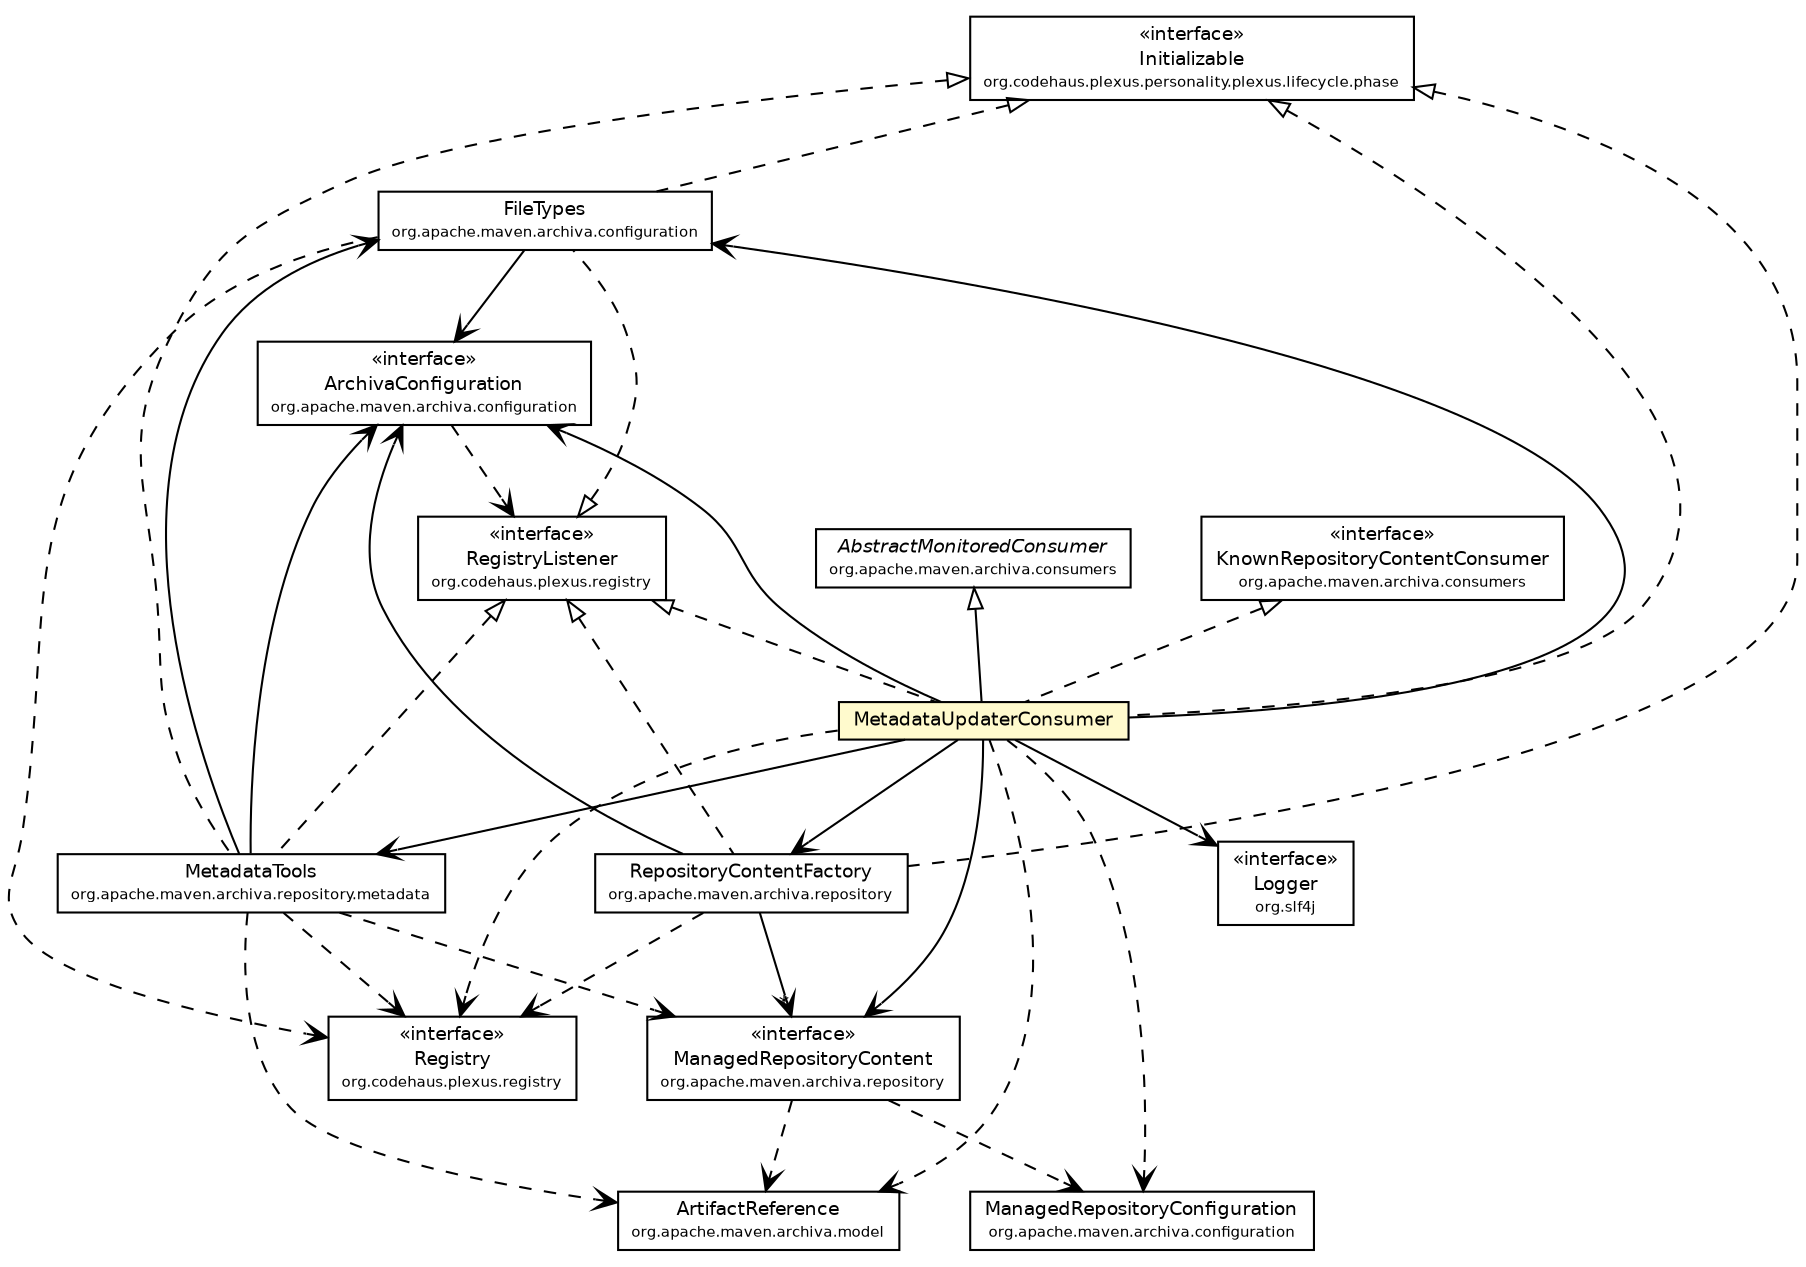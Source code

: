 #!/usr/local/bin/dot
#
# Class diagram 
# Generated by UmlGraph version 4.6 (http://www.spinellis.gr/sw/umlgraph)
#

digraph G {
	edge [fontname="Helvetica",fontsize=10,labelfontname="Helvetica",labelfontsize=10];
	node [fontname="Helvetica",fontsize=10,shape=plaintext];
	// org.apache.maven.archiva.configuration.FileTypes
	c77912 [label=<<table border="0" cellborder="1" cellspacing="0" cellpadding="2" port="p" href="../../configuration/FileTypes.html">
		<tr><td><table border="0" cellspacing="0" cellpadding="1">
			<tr><td> FileTypes </td></tr>
			<tr><td><font point-size="7.0"> org.apache.maven.archiva.configuration </font></td></tr>
		</table></td></tr>
		</table>>, fontname="Helvetica", fontcolor="black", fontsize=9.0];
	// org.apache.maven.archiva.configuration.ArchivaConfiguration
	c77918 [label=<<table border="0" cellborder="1" cellspacing="0" cellpadding="2" port="p" href="../../configuration/ArchivaConfiguration.html">
		<tr><td><table border="0" cellspacing="0" cellpadding="1">
			<tr><td> &laquo;interface&raquo; </td></tr>
			<tr><td> ArchivaConfiguration </td></tr>
			<tr><td><font point-size="7.0"> org.apache.maven.archiva.configuration </font></td></tr>
		</table></td></tr>
		</table>>, fontname="Helvetica", fontcolor="black", fontsize=9.0];
	// org.apache.maven.archiva.consumers.KnownRepositoryContentConsumer
	c77927 [label=<<table border="0" cellborder="1" cellspacing="0" cellpadding="2" port="p" href="../KnownRepositoryContentConsumer.html">
		<tr><td><table border="0" cellspacing="0" cellpadding="1">
			<tr><td> &laquo;interface&raquo; </td></tr>
			<tr><td> KnownRepositoryContentConsumer </td></tr>
			<tr><td><font point-size="7.0"> org.apache.maven.archiva.consumers </font></td></tr>
		</table></td></tr>
		</table>>, fontname="Helvetica", fontcolor="black", fontsize=9.0];
	// org.apache.maven.archiva.consumers.AbstractMonitoredConsumer
	c77932 [label=<<table border="0" cellborder="1" cellspacing="0" cellpadding="2" port="p" href="../AbstractMonitoredConsumer.html">
		<tr><td><table border="0" cellspacing="0" cellpadding="1">
			<tr><td><font face="Helvetica-Oblique"> AbstractMonitoredConsumer </font></td></tr>
			<tr><td><font point-size="7.0"> org.apache.maven.archiva.consumers </font></td></tr>
		</table></td></tr>
		</table>>, fontname="Helvetica", fontcolor="black", fontsize=9.0];
	// org.apache.maven.archiva.repository.RepositoryContentFactory
	c77979 [label=<<table border="0" cellborder="1" cellspacing="0" cellpadding="2" port="p" href="../../repository/RepositoryContentFactory.html">
		<tr><td><table border="0" cellspacing="0" cellpadding="1">
			<tr><td> RepositoryContentFactory </td></tr>
			<tr><td><font point-size="7.0"> org.apache.maven.archiva.repository </font></td></tr>
		</table></td></tr>
		</table>>, fontname="Helvetica", fontcolor="black", fontsize=9.0];
	// org.apache.maven.archiva.repository.ManagedRepositoryContent
	c77981 [label=<<table border="0" cellborder="1" cellspacing="0" cellpadding="2" port="p" href="../../repository/ManagedRepositoryContent.html">
		<tr><td><table border="0" cellspacing="0" cellpadding="1">
			<tr><td> &laquo;interface&raquo; </td></tr>
			<tr><td> ManagedRepositoryContent </td></tr>
			<tr><td><font point-size="7.0"> org.apache.maven.archiva.repository </font></td></tr>
		</table></td></tr>
		</table>>, fontname="Helvetica", fontcolor="black", fontsize=9.0];
	// org.apache.maven.archiva.repository.metadata.MetadataTools
	c77990 [label=<<table border="0" cellborder="1" cellspacing="0" cellpadding="2" port="p" href="../../repository/metadata/MetadataTools.html">
		<tr><td><table border="0" cellspacing="0" cellpadding="1">
			<tr><td> MetadataTools </td></tr>
			<tr><td><font point-size="7.0"> org.apache.maven.archiva.repository.metadata </font></td></tr>
		</table></td></tr>
		</table>>, fontname="Helvetica", fontcolor="black", fontsize=9.0];
	// org.apache.maven.archiva.consumers.core.MetadataUpdaterConsumer
	c78019 [label=<<table border="0" cellborder="1" cellspacing="0" cellpadding="2" port="p" bgcolor="lemonChiffon" href="./MetadataUpdaterConsumer.html">
		<tr><td><table border="0" cellspacing="0" cellpadding="1">
			<tr><td> MetadataUpdaterConsumer </td></tr>
		</table></td></tr>
		</table>>, fontname="Helvetica", fontcolor="black", fontsize=9.0];
	//org.apache.maven.archiva.configuration.FileTypes implements org.codehaus.plexus.personality.plexus.lifecycle.phase.Initializable
	c78257:p -> c77912:p [dir=back,arrowtail=empty,style=dashed];
	//org.apache.maven.archiva.configuration.FileTypes implements org.codehaus.plexus.registry.RegistryListener
	c78258:p -> c77912:p [dir=back,arrowtail=empty,style=dashed];
	//org.apache.maven.archiva.repository.RepositoryContentFactory implements org.codehaus.plexus.registry.RegistryListener
	c78258:p -> c77979:p [dir=back,arrowtail=empty,style=dashed];
	//org.apache.maven.archiva.repository.RepositoryContentFactory implements org.codehaus.plexus.personality.plexus.lifecycle.phase.Initializable
	c78257:p -> c77979:p [dir=back,arrowtail=empty,style=dashed];
	//org.apache.maven.archiva.repository.metadata.MetadataTools implements org.codehaus.plexus.registry.RegistryListener
	c78258:p -> c77990:p [dir=back,arrowtail=empty,style=dashed];
	//org.apache.maven.archiva.repository.metadata.MetadataTools implements org.codehaus.plexus.personality.plexus.lifecycle.phase.Initializable
	c78257:p -> c77990:p [dir=back,arrowtail=empty,style=dashed];
	//org.apache.maven.archiva.consumers.core.MetadataUpdaterConsumer extends org.apache.maven.archiva.consumers.AbstractMonitoredConsumer
	c77932:p -> c78019:p [dir=back,arrowtail=empty];
	//org.apache.maven.archiva.consumers.core.MetadataUpdaterConsumer implements org.apache.maven.archiva.consumers.KnownRepositoryContentConsumer
	c77927:p -> c78019:p [dir=back,arrowtail=empty,style=dashed];
	//org.apache.maven.archiva.consumers.core.MetadataUpdaterConsumer implements org.codehaus.plexus.registry.RegistryListener
	c78258:p -> c78019:p [dir=back,arrowtail=empty,style=dashed];
	//org.apache.maven.archiva.consumers.core.MetadataUpdaterConsumer implements org.codehaus.plexus.personality.plexus.lifecycle.phase.Initializable
	c78257:p -> c78019:p [dir=back,arrowtail=empty,style=dashed];
	// org.apache.maven.archiva.configuration.FileTypes NAVASSOC org.apache.maven.archiva.configuration.ArchivaConfiguration
	c77912:p -> c77918:p [taillabel="", label="", headlabel="", fontname="Helvetica", fontcolor="black", fontsize=10.0, color="black", arrowhead=open];
	// org.apache.maven.archiva.repository.RepositoryContentFactory NAVASSOC org.apache.maven.archiva.configuration.ArchivaConfiguration
	c77979:p -> c77918:p [taillabel="", label="", headlabel="", fontname="Helvetica", fontcolor="black", fontsize=10.0, color="black", arrowhead=open];
	// org.apache.maven.archiva.repository.RepositoryContentFactory NAVASSOC org.apache.maven.archiva.repository.ManagedRepositoryContent
	c77979:p -> c77981:p [taillabel="", label="", headlabel="*", fontname="Helvetica", fontcolor="black", fontsize=10.0, color="black", arrowhead=open];
	// org.apache.maven.archiva.repository.metadata.MetadataTools NAVASSOC org.apache.maven.archiva.configuration.ArchivaConfiguration
	c77990:p -> c77918:p [taillabel="", label="", headlabel="", fontname="Helvetica", fontcolor="black", fontsize=10.0, color="black", arrowhead=open];
	// org.apache.maven.archiva.repository.metadata.MetadataTools NAVASSOC org.apache.maven.archiva.configuration.FileTypes
	c77990:p -> c77912:p [taillabel="", label="", headlabel="", fontname="Helvetica", fontcolor="black", fontsize=10.0, color="black", arrowhead=open];
	// org.apache.maven.archiva.consumers.core.MetadataUpdaterConsumer NAVASSOC org.slf4j.Logger
	c78019:p -> c78259:p [taillabel="", label="", headlabel="", fontname="Helvetica", fontcolor="black", fontsize=10.0, color="black", arrowhead=open];
	// org.apache.maven.archiva.consumers.core.MetadataUpdaterConsumer NAVASSOC org.apache.maven.archiva.repository.RepositoryContentFactory
	c78019:p -> c77979:p [taillabel="", label="", headlabel="", fontname="Helvetica", fontcolor="black", fontsize=10.0, color="black", arrowhead=open];
	// org.apache.maven.archiva.consumers.core.MetadataUpdaterConsumer NAVASSOC org.apache.maven.archiva.repository.metadata.MetadataTools
	c78019:p -> c77990:p [taillabel="", label="", headlabel="", fontname="Helvetica", fontcolor="black", fontsize=10.0, color="black", arrowhead=open];
	// org.apache.maven.archiva.consumers.core.MetadataUpdaterConsumer NAVASSOC org.apache.maven.archiva.configuration.ArchivaConfiguration
	c78019:p -> c77918:p [taillabel="", label="", headlabel="", fontname="Helvetica", fontcolor="black", fontsize=10.0, color="black", arrowhead=open];
	// org.apache.maven.archiva.consumers.core.MetadataUpdaterConsumer NAVASSOC org.apache.maven.archiva.configuration.FileTypes
	c78019:p -> c77912:p [taillabel="", label="", headlabel="", fontname="Helvetica", fontcolor="black", fontsize=10.0, color="black", arrowhead=open];
	// org.apache.maven.archiva.consumers.core.MetadataUpdaterConsumer NAVASSOC org.apache.maven.archiva.repository.ManagedRepositoryContent
	c78019:p -> c77981:p [taillabel="", label="", headlabel="", fontname="Helvetica", fontcolor="black", fontsize=10.0, color="black", arrowhead=open];
	// org.apache.maven.archiva.configuration.FileTypes DEPEND org.codehaus.plexus.registry.Registry
	c77912:p -> c78260:p [taillabel="", label="", headlabel="", fontname="Helvetica", fontcolor="black", fontsize=10.0, color="black", arrowhead=open, style=dashed];
	// org.apache.maven.archiva.configuration.ArchivaConfiguration DEPEND org.codehaus.plexus.registry.RegistryListener
	c77918:p -> c78258:p [taillabel="", label="", headlabel="", fontname="Helvetica", fontcolor="black", fontsize=10.0, color="black", arrowhead=open, style=dashed];
	// org.apache.maven.archiva.repository.RepositoryContentFactory DEPEND org.codehaus.plexus.registry.Registry
	c77979:p -> c78260:p [taillabel="", label="", headlabel="", fontname="Helvetica", fontcolor="black", fontsize=10.0, color="black", arrowhead=open, style=dashed];
	// org.apache.maven.archiva.repository.ManagedRepositoryContent DEPEND org.apache.maven.archiva.model.ArtifactReference
	c77981:p -> c78261:p [taillabel="", label="", headlabel="", fontname="Helvetica", fontcolor="black", fontsize=10.0, color="black", arrowhead=open, style=dashed];
	// org.apache.maven.archiva.repository.ManagedRepositoryContent DEPEND org.apache.maven.archiva.configuration.ManagedRepositoryConfiguration
	c77981:p -> c78262:p [taillabel="", label="", headlabel="", fontname="Helvetica", fontcolor="black", fontsize=10.0, color="black", arrowhead=open, style=dashed];
	// org.apache.maven.archiva.repository.metadata.MetadataTools DEPEND org.apache.maven.archiva.repository.ManagedRepositoryContent
	c77990:p -> c77981:p [taillabel="", label="", headlabel="", fontname="Helvetica", fontcolor="black", fontsize=10.0, color="black", arrowhead=open, style=dashed];
	// org.apache.maven.archiva.repository.metadata.MetadataTools DEPEND org.apache.maven.archiva.model.ArtifactReference
	c77990:p -> c78261:p [taillabel="", label="", headlabel="", fontname="Helvetica", fontcolor="black", fontsize=10.0, color="black", arrowhead=open, style=dashed];
	// org.apache.maven.archiva.repository.metadata.MetadataTools DEPEND org.codehaus.plexus.registry.Registry
	c77990:p -> c78260:p [taillabel="", label="", headlabel="", fontname="Helvetica", fontcolor="black", fontsize=10.0, color="black", arrowhead=open, style=dashed];
	// org.apache.maven.archiva.consumers.core.MetadataUpdaterConsumer DEPEND org.apache.maven.archiva.model.ArtifactReference
	c78019:p -> c78261:p [taillabel="", label="", headlabel="", fontname="Helvetica", fontcolor="black", fontsize=10.0, color="black", arrowhead=open, style=dashed];
	// org.apache.maven.archiva.consumers.core.MetadataUpdaterConsumer DEPEND org.codehaus.plexus.registry.Registry
	c78019:p -> c78260:p [taillabel="", label="", headlabel="", fontname="Helvetica", fontcolor="black", fontsize=10.0, color="black", arrowhead=open, style=dashed];
	// org.apache.maven.archiva.consumers.core.MetadataUpdaterConsumer DEPEND org.apache.maven.archiva.configuration.ManagedRepositoryConfiguration
	c78019:p -> c78262:p [taillabel="", label="", headlabel="", fontname="Helvetica", fontcolor="black", fontsize=10.0, color="black", arrowhead=open, style=dashed];
	// org.slf4j.Logger
	c78259 [label=<<table border="0" cellborder="1" cellspacing="0" cellpadding="2" port="p" href="http://java.sun.com/j2se/1.4.2/docs/api/org/slf4j/Logger.html">
		<tr><td><table border="0" cellspacing="0" cellpadding="1">
			<tr><td> &laquo;interface&raquo; </td></tr>
			<tr><td> Logger </td></tr>
			<tr><td><font point-size="7.0"> org.slf4j </font></td></tr>
		</table></td></tr>
		</table>>, fontname="Helvetica", fontcolor="black", fontsize=9.0];
	// org.codehaus.plexus.personality.plexus.lifecycle.phase.Initializable
	c78257 [label=<<table border="0" cellborder="1" cellspacing="0" cellpadding="2" port="p" href="http://java.sun.com/j2se/1.4.2/docs/api/org/codehaus/plexus/personality/plexus/lifecycle/phase/Initializable.html">
		<tr><td><table border="0" cellspacing="0" cellpadding="1">
			<tr><td> &laquo;interface&raquo; </td></tr>
			<tr><td> Initializable </td></tr>
			<tr><td><font point-size="7.0"> org.codehaus.plexus.personality.plexus.lifecycle.phase </font></td></tr>
		</table></td></tr>
		</table>>, fontname="Helvetica", fontcolor="black", fontsize=9.0];
	// org.apache.maven.archiva.configuration.ManagedRepositoryConfiguration
	c78262 [label=<<table border="0" cellborder="1" cellspacing="0" cellpadding="2" port="p" href="http://java.sun.com/j2se/1.4.2/docs/api/org/apache/maven/archiva/configuration/ManagedRepositoryConfiguration.html">
		<tr><td><table border="0" cellspacing="0" cellpadding="1">
			<tr><td> ManagedRepositoryConfiguration </td></tr>
			<tr><td><font point-size="7.0"> org.apache.maven.archiva.configuration </font></td></tr>
		</table></td></tr>
		</table>>, fontname="Helvetica", fontcolor="black", fontsize=9.0];
	// org.codehaus.plexus.registry.Registry
	c78260 [label=<<table border="0" cellborder="1" cellspacing="0" cellpadding="2" port="p" href="http://java.sun.com/j2se/1.4.2/docs/api/org/codehaus/plexus/registry/Registry.html">
		<tr><td><table border="0" cellspacing="0" cellpadding="1">
			<tr><td> &laquo;interface&raquo; </td></tr>
			<tr><td> Registry </td></tr>
			<tr><td><font point-size="7.0"> org.codehaus.plexus.registry </font></td></tr>
		</table></td></tr>
		</table>>, fontname="Helvetica", fontcolor="black", fontsize=9.0];
	// org.apache.maven.archiva.model.ArtifactReference
	c78261 [label=<<table border="0" cellborder="1" cellspacing="0" cellpadding="2" port="p" href="http://java.sun.com/j2se/1.4.2/docs/api/org/apache/maven/archiva/model/ArtifactReference.html">
		<tr><td><table border="0" cellspacing="0" cellpadding="1">
			<tr><td> ArtifactReference </td></tr>
			<tr><td><font point-size="7.0"> org.apache.maven.archiva.model </font></td></tr>
		</table></td></tr>
		</table>>, fontname="Helvetica", fontcolor="black", fontsize=9.0];
	// org.codehaus.plexus.registry.RegistryListener
	c78258 [label=<<table border="0" cellborder="1" cellspacing="0" cellpadding="2" port="p" href="http://java.sun.com/j2se/1.4.2/docs/api/org/codehaus/plexus/registry/RegistryListener.html">
		<tr><td><table border="0" cellspacing="0" cellpadding="1">
			<tr><td> &laquo;interface&raquo; </td></tr>
			<tr><td> RegistryListener </td></tr>
			<tr><td><font point-size="7.0"> org.codehaus.plexus.registry </font></td></tr>
		</table></td></tr>
		</table>>, fontname="Helvetica", fontcolor="black", fontsize=9.0];
}

